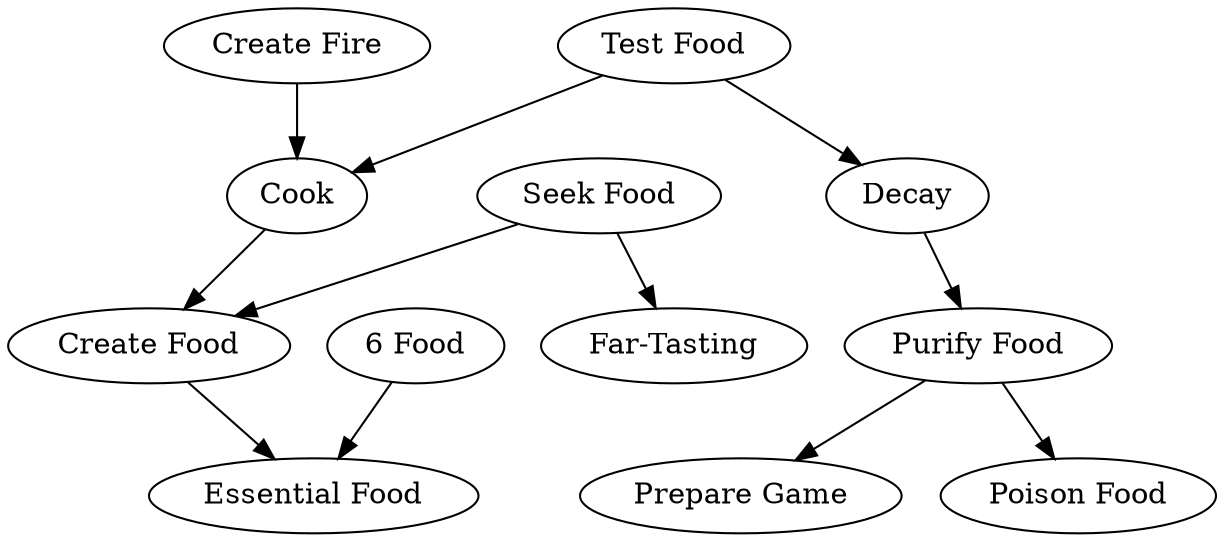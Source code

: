 digraph {
    "Test Food" -> { "Cook", "Decay" }
    "Create Fire" -> { "Cook" }
    "Cook" -> { "Create Food" }
    "Seek Food" -> { "Create Food", "Far-Tasting" }
    "6 Food" -> { "Essential Food" }
    "Create Food" -> { "Essential Food" }
    "Purify Food" -> { "Poison Food", "Prepare Game" }
    "Decay" -> { "Purify Food" }
}
